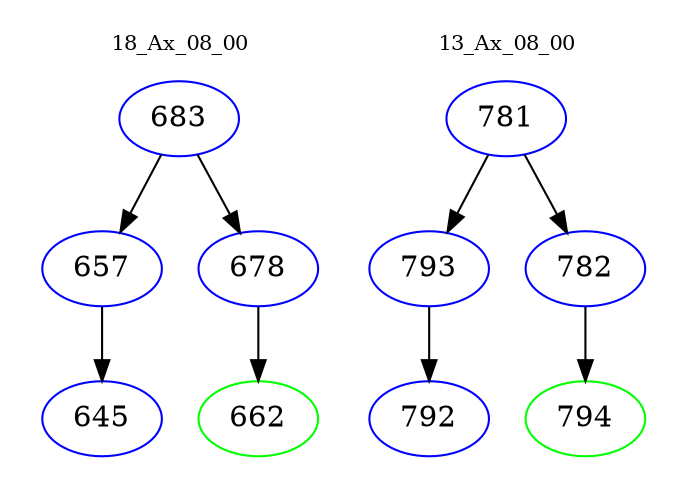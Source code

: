 digraph{
subgraph cluster_0 {
color = white
label = "18_Ax_08_00";
fontsize=10;
T0_683 [label="683", color="blue"]
T0_683 -> T0_657 [color="black"]
T0_657 [label="657", color="blue"]
T0_657 -> T0_645 [color="black"]
T0_645 [label="645", color="blue"]
T0_683 -> T0_678 [color="black"]
T0_678 [label="678", color="blue"]
T0_678 -> T0_662 [color="black"]
T0_662 [label="662", color="green"]
}
subgraph cluster_1 {
color = white
label = "13_Ax_08_00";
fontsize=10;
T1_781 [label="781", color="blue"]
T1_781 -> T1_793 [color="black"]
T1_793 [label="793", color="blue"]
T1_793 -> T1_792 [color="black"]
T1_792 [label="792", color="blue"]
T1_781 -> T1_782 [color="black"]
T1_782 [label="782", color="blue"]
T1_782 -> T1_794 [color="black"]
T1_794 [label="794", color="green"]
}
}

